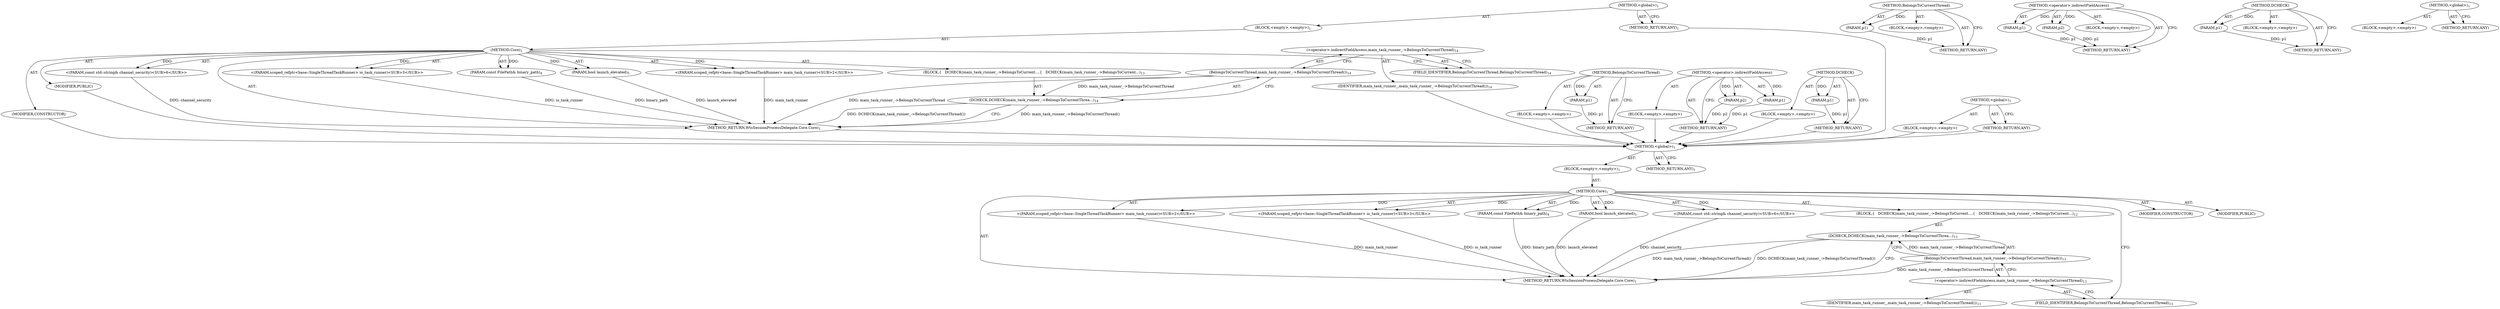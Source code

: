 digraph "&lt;global&gt;" {
vulnerable_6 [label=<(METHOD,&lt;global&gt;)<SUB>1</SUB>>];
vulnerable_7 [label=<(BLOCK,&lt;empty&gt;,&lt;empty&gt;)<SUB>1</SUB>>];
vulnerable_8 [label=<(METHOD,Core)<SUB>1</SUB>>];
vulnerable_9 [label="<(PARAM,scoped_refptr&lt;base::SingleThreadTaskRunner&gt; main_task_runner)<SUB>2</SUB>>"];
vulnerable_10 [label="<(PARAM,scoped_refptr&lt;base::SingleThreadTaskRunner&gt; io_task_runner)<SUB>3</SUB>>"];
vulnerable_11 [label=<(PARAM,const FilePath&amp; binary_path)<SUB>4</SUB>>];
vulnerable_12 [label=<(PARAM,bool launch_elevated)<SUB>5</SUB>>];
vulnerable_13 [label="<(PARAM,const std::string&amp; channel_security)<SUB>6</SUB>>"];
vulnerable_14 [label=<(BLOCK,{
   DCHECK(main_task_runner_-&gt;BelongsToCurrent...,{
   DCHECK(main_task_runner_-&gt;BelongsToCurrent...)<SUB>12</SUB>>];
vulnerable_15 [label=<(DCHECK,DCHECK(main_task_runner_-&gt;BelongsToCurrentThrea...)<SUB>13</SUB>>];
vulnerable_16 [label=<(BelongsToCurrentThread,main_task_runner_-&gt;BelongsToCurrentThread())<SUB>13</SUB>>];
vulnerable_17 [label=<(&lt;operator&gt;.indirectFieldAccess,main_task_runner_-&gt;BelongsToCurrentThread)<SUB>13</SUB>>];
vulnerable_18 [label=<(IDENTIFIER,main_task_runner_,main_task_runner_-&gt;BelongsToCurrentThread())<SUB>13</SUB>>];
vulnerable_19 [label=<(FIELD_IDENTIFIER,BelongsToCurrentThread,BelongsToCurrentThread)<SUB>13</SUB>>];
vulnerable_20 [label=<(MODIFIER,CONSTRUCTOR)>];
vulnerable_21 [label=<(MODIFIER,PUBLIC)>];
vulnerable_22 [label=<(METHOD_RETURN,WtsSessionProcessDelegate.Core.Core)<SUB>1</SUB>>];
vulnerable_24 [label=<(METHOD_RETURN,ANY)<SUB>1</SUB>>];
vulnerable_51 [label=<(METHOD,BelongsToCurrentThread)>];
vulnerable_52 [label=<(PARAM,p1)>];
vulnerable_53 [label=<(BLOCK,&lt;empty&gt;,&lt;empty&gt;)>];
vulnerable_54 [label=<(METHOD_RETURN,ANY)>];
vulnerable_55 [label=<(METHOD,&lt;operator&gt;.indirectFieldAccess)>];
vulnerable_56 [label=<(PARAM,p1)>];
vulnerable_57 [label=<(PARAM,p2)>];
vulnerable_58 [label=<(BLOCK,&lt;empty&gt;,&lt;empty&gt;)>];
vulnerable_59 [label=<(METHOD_RETURN,ANY)>];
vulnerable_47 [label=<(METHOD,DCHECK)>];
vulnerable_48 [label=<(PARAM,p1)>];
vulnerable_49 [label=<(BLOCK,&lt;empty&gt;,&lt;empty&gt;)>];
vulnerable_50 [label=<(METHOD_RETURN,ANY)>];
vulnerable_41 [label=<(METHOD,&lt;global&gt;)<SUB>1</SUB>>];
vulnerable_42 [label=<(BLOCK,&lt;empty&gt;,&lt;empty&gt;)>];
vulnerable_43 [label=<(METHOD_RETURN,ANY)>];
fixed_6 [label=<(METHOD,&lt;global&gt;)<SUB>1</SUB>>];
fixed_7 [label=<(BLOCK,&lt;empty&gt;,&lt;empty&gt;)<SUB>1</SUB>>];
fixed_8 [label=<(METHOD,Core)<SUB>1</SUB>>];
fixed_9 [label="<(PARAM,scoped_refptr&lt;base::SingleThreadTaskRunner&gt; main_task_runner)<SUB>2</SUB>>"];
fixed_10 [label="<(PARAM,scoped_refptr&lt;base::SingleThreadTaskRunner&gt; io_task_runner)<SUB>3</SUB>>"];
fixed_11 [label=<(PARAM,const FilePath&amp; binary_path)<SUB>4</SUB>>];
fixed_12 [label=<(PARAM,bool launch_elevated)<SUB>5</SUB>>];
fixed_13 [label="<(PARAM,const std::string&amp; channel_security)<SUB>6</SUB>>"];
fixed_14 [label=<(BLOCK,{
   DCHECK(main_task_runner_-&gt;BelongsToCurrent...,{
   DCHECK(main_task_runner_-&gt;BelongsToCurrent...)<SUB>13</SUB>>];
fixed_15 [label=<(DCHECK,DCHECK(main_task_runner_-&gt;BelongsToCurrentThrea...)<SUB>14</SUB>>];
fixed_16 [label=<(BelongsToCurrentThread,main_task_runner_-&gt;BelongsToCurrentThread())<SUB>14</SUB>>];
fixed_17 [label=<(&lt;operator&gt;.indirectFieldAccess,main_task_runner_-&gt;BelongsToCurrentThread)<SUB>14</SUB>>];
fixed_18 [label=<(IDENTIFIER,main_task_runner_,main_task_runner_-&gt;BelongsToCurrentThread())<SUB>14</SUB>>];
fixed_19 [label=<(FIELD_IDENTIFIER,BelongsToCurrentThread,BelongsToCurrentThread)<SUB>14</SUB>>];
fixed_20 [label=<(MODIFIER,CONSTRUCTOR)>];
fixed_21 [label=<(MODIFIER,PUBLIC)>];
fixed_22 [label=<(METHOD_RETURN,WtsSessionProcessDelegate.Core.Core)<SUB>1</SUB>>];
fixed_24 [label=<(METHOD_RETURN,ANY)<SUB>1</SUB>>];
fixed_51 [label=<(METHOD,BelongsToCurrentThread)>];
fixed_52 [label=<(PARAM,p1)>];
fixed_53 [label=<(BLOCK,&lt;empty&gt;,&lt;empty&gt;)>];
fixed_54 [label=<(METHOD_RETURN,ANY)>];
fixed_55 [label=<(METHOD,&lt;operator&gt;.indirectFieldAccess)>];
fixed_56 [label=<(PARAM,p1)>];
fixed_57 [label=<(PARAM,p2)>];
fixed_58 [label=<(BLOCK,&lt;empty&gt;,&lt;empty&gt;)>];
fixed_59 [label=<(METHOD_RETURN,ANY)>];
fixed_47 [label=<(METHOD,DCHECK)>];
fixed_48 [label=<(PARAM,p1)>];
fixed_49 [label=<(BLOCK,&lt;empty&gt;,&lt;empty&gt;)>];
fixed_50 [label=<(METHOD_RETURN,ANY)>];
fixed_41 [label=<(METHOD,&lt;global&gt;)<SUB>1</SUB>>];
fixed_42 [label=<(BLOCK,&lt;empty&gt;,&lt;empty&gt;)>];
fixed_43 [label=<(METHOD_RETURN,ANY)>];
vulnerable_6 -> vulnerable_7  [key=0, label="AST: "];
vulnerable_6 -> vulnerable_24  [key=0, label="AST: "];
vulnerable_6 -> vulnerable_24  [key=1, label="CFG: "];
vulnerable_7 -> vulnerable_8  [key=0, label="AST: "];
vulnerable_8 -> vulnerable_9  [key=0, label="AST: "];
vulnerable_8 -> vulnerable_9  [key=1, label="DDG: "];
vulnerable_8 -> vulnerable_10  [key=0, label="AST: "];
vulnerable_8 -> vulnerable_10  [key=1, label="DDG: "];
vulnerable_8 -> vulnerable_11  [key=0, label="AST: "];
vulnerable_8 -> vulnerable_11  [key=1, label="DDG: "];
vulnerable_8 -> vulnerable_12  [key=0, label="AST: "];
vulnerable_8 -> vulnerable_12  [key=1, label="DDG: "];
vulnerable_8 -> vulnerable_13  [key=0, label="AST: "];
vulnerable_8 -> vulnerable_13  [key=1, label="DDG: "];
vulnerable_8 -> vulnerable_14  [key=0, label="AST: "];
vulnerable_8 -> vulnerable_20  [key=0, label="AST: "];
vulnerable_8 -> vulnerable_21  [key=0, label="AST: "];
vulnerable_8 -> vulnerable_22  [key=0, label="AST: "];
vulnerable_8 -> vulnerable_19  [key=0, label="CFG: "];
vulnerable_9 -> vulnerable_22  [key=0, label="DDG: main_task_runner"];
vulnerable_10 -> vulnerable_22  [key=0, label="DDG: io_task_runner"];
vulnerable_11 -> vulnerable_22  [key=0, label="DDG: binary_path"];
vulnerable_12 -> vulnerable_22  [key=0, label="DDG: launch_elevated"];
vulnerable_13 -> vulnerable_22  [key=0, label="DDG: channel_security"];
vulnerable_14 -> vulnerable_15  [key=0, label="AST: "];
vulnerable_15 -> vulnerable_16  [key=0, label="AST: "];
vulnerable_15 -> vulnerable_22  [key=0, label="CFG: "];
vulnerable_15 -> vulnerable_22  [key=1, label="DDG: main_task_runner_-&gt;BelongsToCurrentThread()"];
vulnerable_15 -> vulnerable_22  [key=2, label="DDG: DCHECK(main_task_runner_-&gt;BelongsToCurrentThread())"];
vulnerable_16 -> vulnerable_17  [key=0, label="AST: "];
vulnerable_16 -> vulnerable_15  [key=0, label="CFG: "];
vulnerable_16 -> vulnerable_15  [key=1, label="DDG: main_task_runner_-&gt;BelongsToCurrentThread"];
vulnerable_16 -> vulnerable_22  [key=0, label="DDG: main_task_runner_-&gt;BelongsToCurrentThread"];
vulnerable_17 -> vulnerable_18  [key=0, label="AST: "];
vulnerable_17 -> vulnerable_19  [key=0, label="AST: "];
vulnerable_17 -> vulnerable_16  [key=0, label="CFG: "];
vulnerable_19 -> vulnerable_17  [key=0, label="CFG: "];
vulnerable_51 -> vulnerable_52  [key=0, label="AST: "];
vulnerable_51 -> vulnerable_52  [key=1, label="DDG: "];
vulnerable_51 -> vulnerable_53  [key=0, label="AST: "];
vulnerable_51 -> vulnerable_54  [key=0, label="AST: "];
vulnerable_51 -> vulnerable_54  [key=1, label="CFG: "];
vulnerable_52 -> vulnerable_54  [key=0, label="DDG: p1"];
vulnerable_55 -> vulnerable_56  [key=0, label="AST: "];
vulnerable_55 -> vulnerable_56  [key=1, label="DDG: "];
vulnerable_55 -> vulnerable_58  [key=0, label="AST: "];
vulnerable_55 -> vulnerable_57  [key=0, label="AST: "];
vulnerable_55 -> vulnerable_57  [key=1, label="DDG: "];
vulnerable_55 -> vulnerable_59  [key=0, label="AST: "];
vulnerable_55 -> vulnerable_59  [key=1, label="CFG: "];
vulnerable_56 -> vulnerable_59  [key=0, label="DDG: p1"];
vulnerable_57 -> vulnerable_59  [key=0, label="DDG: p2"];
vulnerable_47 -> vulnerable_48  [key=0, label="AST: "];
vulnerable_47 -> vulnerable_48  [key=1, label="DDG: "];
vulnerable_47 -> vulnerable_49  [key=0, label="AST: "];
vulnerable_47 -> vulnerable_50  [key=0, label="AST: "];
vulnerable_47 -> vulnerable_50  [key=1, label="CFG: "];
vulnerable_48 -> vulnerable_50  [key=0, label="DDG: p1"];
vulnerable_41 -> vulnerable_42  [key=0, label="AST: "];
vulnerable_41 -> vulnerable_43  [key=0, label="AST: "];
vulnerable_41 -> vulnerable_43  [key=1, label="CFG: "];
fixed_6 -> fixed_7  [key=0, label="AST: "];
fixed_6 -> fixed_24  [key=0, label="AST: "];
fixed_6 -> fixed_24  [key=1, label="CFG: "];
fixed_7 -> fixed_8  [key=0, label="AST: "];
fixed_8 -> fixed_9  [key=0, label="AST: "];
fixed_8 -> fixed_9  [key=1, label="DDG: "];
fixed_8 -> fixed_10  [key=0, label="AST: "];
fixed_8 -> fixed_10  [key=1, label="DDG: "];
fixed_8 -> fixed_11  [key=0, label="AST: "];
fixed_8 -> fixed_11  [key=1, label="DDG: "];
fixed_8 -> fixed_12  [key=0, label="AST: "];
fixed_8 -> fixed_12  [key=1, label="DDG: "];
fixed_8 -> fixed_13  [key=0, label="AST: "];
fixed_8 -> fixed_13  [key=1, label="DDG: "];
fixed_8 -> fixed_14  [key=0, label="AST: "];
fixed_8 -> fixed_20  [key=0, label="AST: "];
fixed_8 -> fixed_21  [key=0, label="AST: "];
fixed_8 -> fixed_22  [key=0, label="AST: "];
fixed_8 -> fixed_19  [key=0, label="CFG: "];
fixed_9 -> fixed_22  [key=0, label="DDG: main_task_runner"];
fixed_10 -> fixed_22  [key=0, label="DDG: io_task_runner"];
fixed_11 -> fixed_22  [key=0, label="DDG: binary_path"];
fixed_12 -> fixed_22  [key=0, label="DDG: launch_elevated"];
fixed_13 -> fixed_22  [key=0, label="DDG: channel_security"];
fixed_14 -> fixed_15  [key=0, label="AST: "];
fixed_15 -> fixed_16  [key=0, label="AST: "];
fixed_15 -> fixed_22  [key=0, label="CFG: "];
fixed_15 -> fixed_22  [key=1, label="DDG: main_task_runner_-&gt;BelongsToCurrentThread()"];
fixed_15 -> fixed_22  [key=2, label="DDG: DCHECK(main_task_runner_-&gt;BelongsToCurrentThread())"];
fixed_16 -> fixed_17  [key=0, label="AST: "];
fixed_16 -> fixed_15  [key=0, label="CFG: "];
fixed_16 -> fixed_15  [key=1, label="DDG: main_task_runner_-&gt;BelongsToCurrentThread"];
fixed_16 -> fixed_22  [key=0, label="DDG: main_task_runner_-&gt;BelongsToCurrentThread"];
fixed_17 -> fixed_18  [key=0, label="AST: "];
fixed_17 -> fixed_19  [key=0, label="AST: "];
fixed_17 -> fixed_16  [key=0, label="CFG: "];
fixed_18 -> vulnerable_6  [key=0];
fixed_19 -> fixed_17  [key=0, label="CFG: "];
fixed_20 -> vulnerable_6  [key=0];
fixed_21 -> vulnerable_6  [key=0];
fixed_22 -> vulnerable_6  [key=0];
fixed_24 -> vulnerable_6  [key=0];
fixed_51 -> fixed_52  [key=0, label="AST: "];
fixed_51 -> fixed_52  [key=1, label="DDG: "];
fixed_51 -> fixed_53  [key=0, label="AST: "];
fixed_51 -> fixed_54  [key=0, label="AST: "];
fixed_51 -> fixed_54  [key=1, label="CFG: "];
fixed_52 -> fixed_54  [key=0, label="DDG: p1"];
fixed_53 -> vulnerable_6  [key=0];
fixed_54 -> vulnerable_6  [key=0];
fixed_55 -> fixed_56  [key=0, label="AST: "];
fixed_55 -> fixed_56  [key=1, label="DDG: "];
fixed_55 -> fixed_58  [key=0, label="AST: "];
fixed_55 -> fixed_57  [key=0, label="AST: "];
fixed_55 -> fixed_57  [key=1, label="DDG: "];
fixed_55 -> fixed_59  [key=0, label="AST: "];
fixed_55 -> fixed_59  [key=1, label="CFG: "];
fixed_56 -> fixed_59  [key=0, label="DDG: p1"];
fixed_57 -> fixed_59  [key=0, label="DDG: p2"];
fixed_58 -> vulnerable_6  [key=0];
fixed_59 -> vulnerable_6  [key=0];
fixed_47 -> fixed_48  [key=0, label="AST: "];
fixed_47 -> fixed_48  [key=1, label="DDG: "];
fixed_47 -> fixed_49  [key=0, label="AST: "];
fixed_47 -> fixed_50  [key=0, label="AST: "];
fixed_47 -> fixed_50  [key=1, label="CFG: "];
fixed_48 -> fixed_50  [key=0, label="DDG: p1"];
fixed_49 -> vulnerable_6  [key=0];
fixed_50 -> vulnerable_6  [key=0];
fixed_41 -> fixed_42  [key=0, label="AST: "];
fixed_41 -> fixed_43  [key=0, label="AST: "];
fixed_41 -> fixed_43  [key=1, label="CFG: "];
fixed_42 -> vulnerable_6  [key=0];
fixed_43 -> vulnerable_6  [key=0];
}
